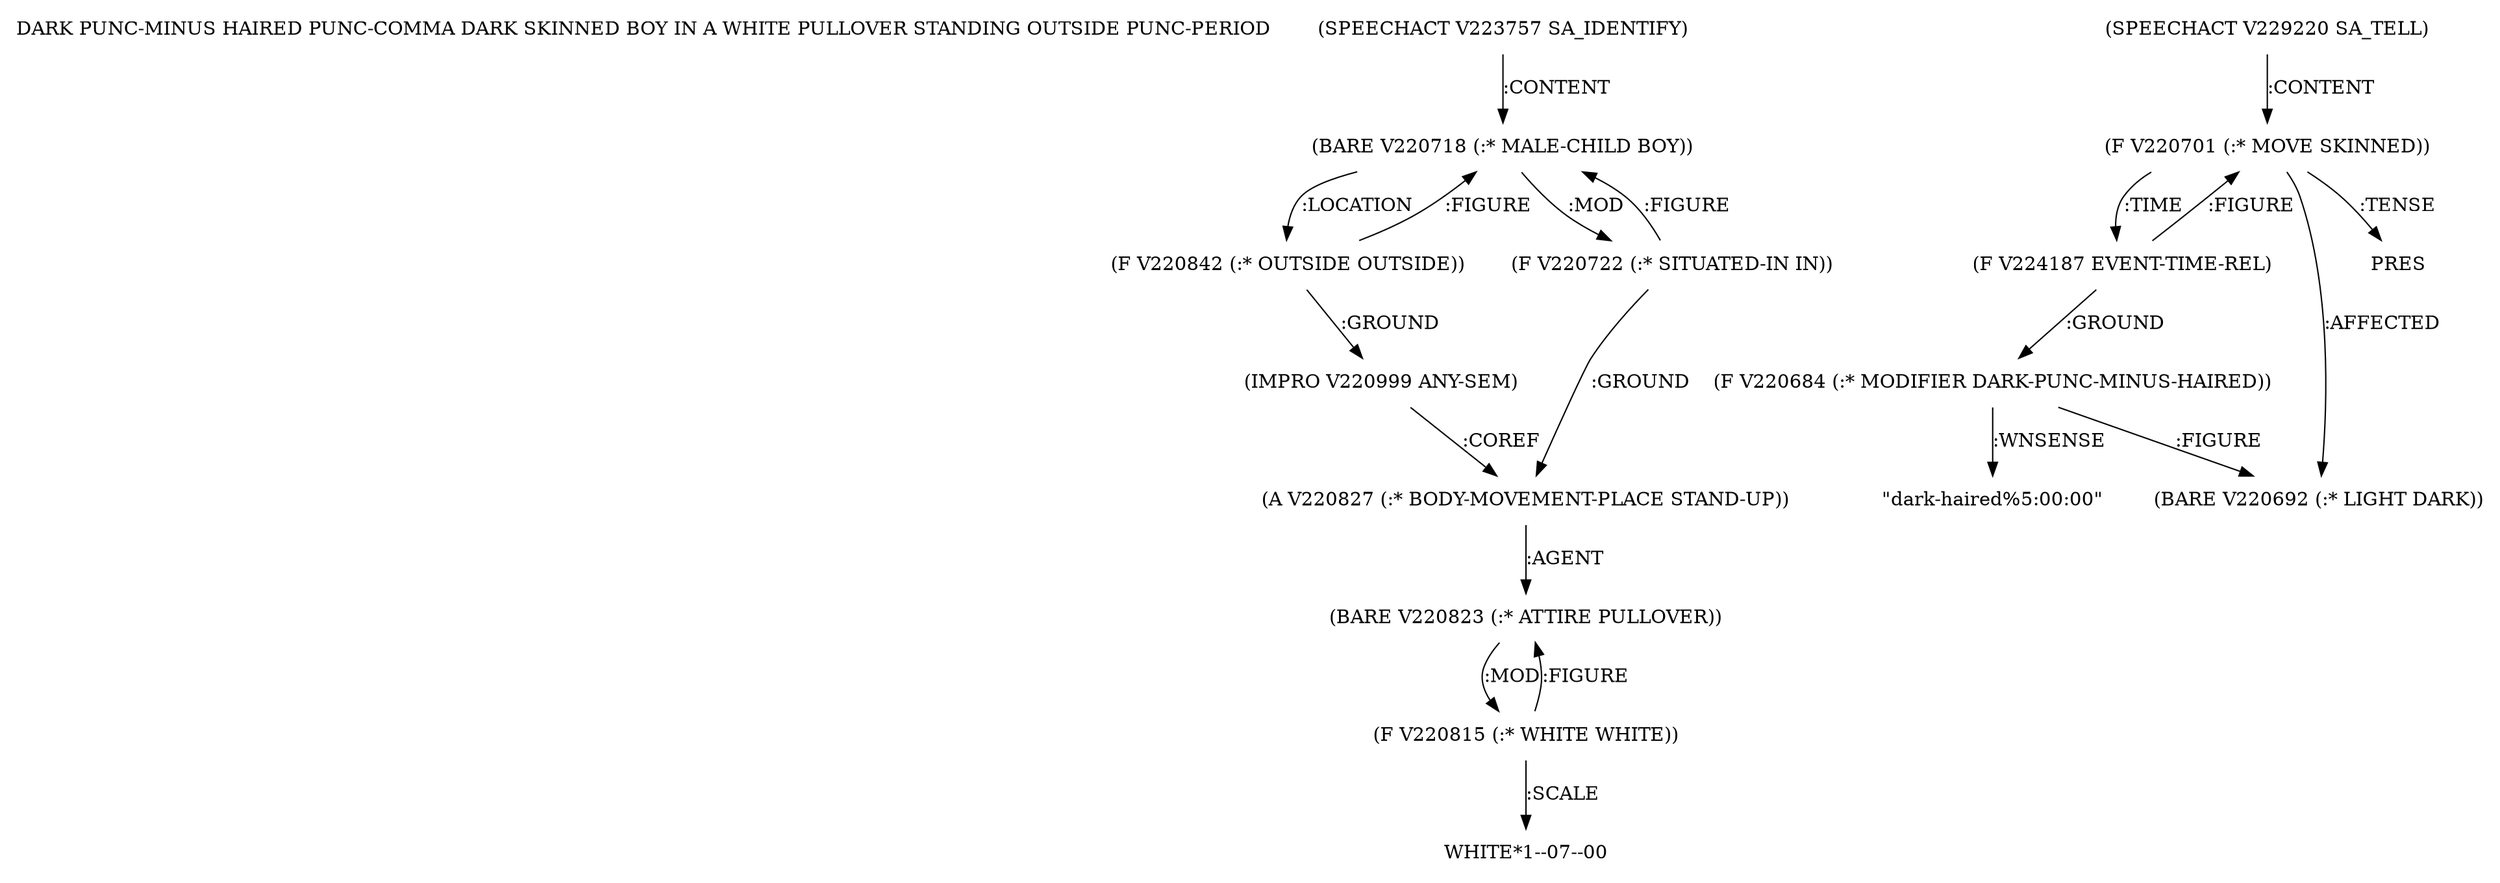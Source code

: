digraph Terms {
  node [shape=none]
  "DARK PUNC-MINUS HAIRED PUNC-COMMA DARK SKINNED BOY IN A WHITE PULLOVER STANDING OUTSIDE PUNC-PERIOD"
  "V223757" [label="(SPEECHACT V223757 SA_IDENTIFY)"]
  "V223757" -> "V220718" [label=":CONTENT"]
  "V220718" [label="(BARE V220718 (:* MALE-CHILD BOY))"]
  "V220718" -> "V220842" [label=":LOCATION"]
  "V220718" -> "V220722" [label=":MOD"]
  "V220722" [label="(F V220722 (:* SITUATED-IN IN))"]
  "V220722" -> "V220827" [label=":GROUND"]
  "V220722" -> "V220718" [label=":FIGURE"]
  "V220827" [label="(A V220827 (:* BODY-MOVEMENT-PLACE STAND-UP))"]
  "V220827" -> "V220823" [label=":AGENT"]
  "V220823" [label="(BARE V220823 (:* ATTIRE PULLOVER))"]
  "V220823" -> "V220815" [label=":MOD"]
  "V220815" [label="(F V220815 (:* WHITE WHITE))"]
  "V220815" -> "V220823" [label=":FIGURE"]
  "V220815" -> "NT229793" [label=":SCALE"]
  "NT229793" [label="WHITE*1--07--00"]
  "V220842" [label="(F V220842 (:* OUTSIDE OUTSIDE))"]
  "V220842" -> "V220999" [label=":GROUND"]
  "V220842" -> "V220718" [label=":FIGURE"]
  "V220999" [label="(IMPRO V220999 ANY-SEM)"]
  "V220999" -> "V220827" [label=":COREF"]
  "V229220" [label="(SPEECHACT V229220 SA_TELL)"]
  "V229220" -> "V220701" [label=":CONTENT"]
  "V220701" [label="(F V220701 (:* MOVE SKINNED))"]
  "V220701" -> "V224187" [label=":TIME"]
  "V220701" -> "V220692" [label=":AFFECTED"]
  "V220701" -> "NT229794" [label=":TENSE"]
  "NT229794" [label="PRES"]
  "V224187" [label="(F V224187 EVENT-TIME-REL)"]
  "V224187" -> "V220701" [label=":FIGURE"]
  "V224187" -> "V220684" [label=":GROUND"]
  "V220684" [label="(F V220684 (:* MODIFIER DARK-PUNC-MINUS-HAIRED))"]
  "V220684" -> "V220692" [label=":FIGURE"]
  "V220684" -> "NT229795" [label=":WNSENSE"]
  "NT229795" [label="\"dark-haired%5:00:00\""]
  "V220692" [label="(BARE V220692 (:* LIGHT DARK))"]
}

